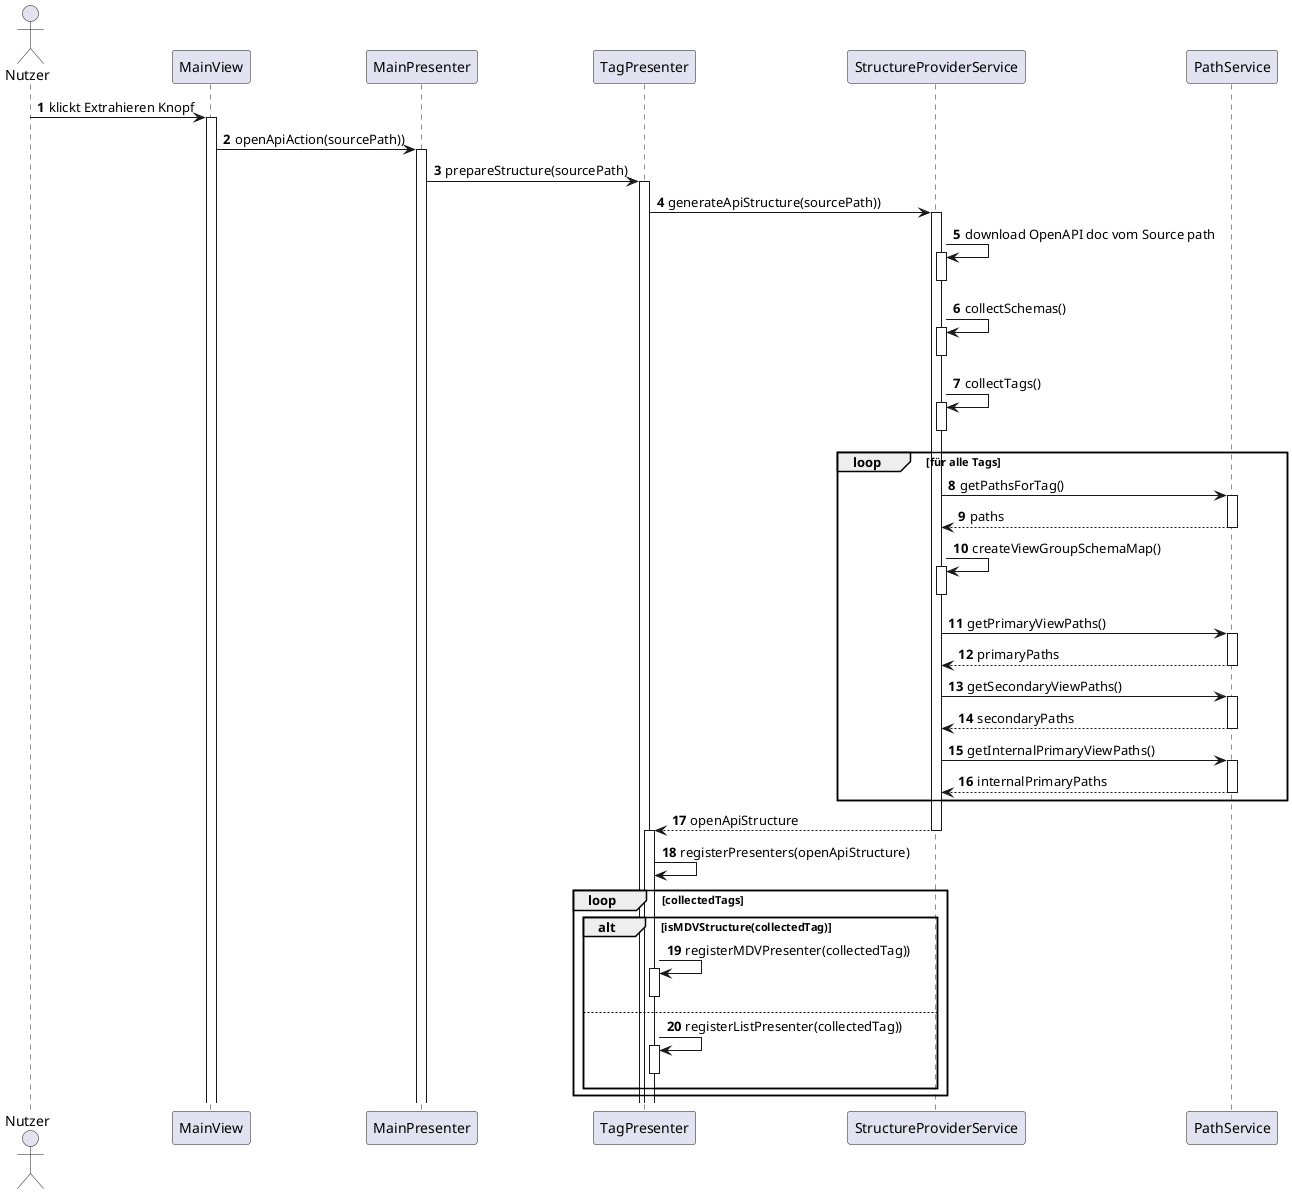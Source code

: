 @startuml
'https://plantuml.com/sequence-diagram

autonumber

actor Nutzer
Nutzer -> MainView: klickt Extrahieren Knopf
activate MainView
MainView -> MainPresenter: openApiAction(sourcePath))
activate MainPresenter
MainPresenter -> TagPresenter: prepareStructure(sourcePath)
activate TagPresenter
TagPresenter -> StructureProviderService: generateApiStructure(sourcePath))
activate StructureProviderService
StructureProviderService -> StructureProviderService: download OpenAPI doc vom Source path
activate StructureProviderService
deactivate StructureProviderService
StructureProviderService -> StructureProviderService: collectSchemas()
activate StructureProviderService
deactivate StructureProviderService
StructureProviderService -> StructureProviderService: collectTags()
activate StructureProviderService
deactivate StructureProviderService
loop für alle Tags
    StructureProviderService -> PathService:getPathsForTag()
    activate PathService
    PathService --> StructureProviderService: paths
    deactivate PathService
    StructureProviderService -> StructureProviderService: createViewGroupSchemaMap()
    activate StructureProviderService
    deactivate StructureProviderService
    StructureProviderService -> PathService: getPrimaryViewPaths()
    activate PathService
    PathService --> StructureProviderService: primaryPaths
    deactivate PathService
    StructureProviderService -> PathService: getSecondaryViewPaths()
    activate PathService
    PathService --> StructureProviderService: secondaryPaths
    deactivate PathService
    StructureProviderService -> PathService: getInternalPrimaryViewPaths()
    activate PathService
    PathService --> StructureProviderService: internalPrimaryPaths
    deactivate PathService
end
activate StructureProviderService
StructureProviderService --> TagPresenter: openApiStructure
deactivate StructureProviderService
deactivate StructureProviderService
activate TagPresenter
TagPresenter -> TagPresenter: registerPresenters(openApiStructure)

loop collectedTags
    alt isMDVStructure(collectedTag)
        TagPresenter -> TagPresenter: registerMDVPresenter(collectedTag))
        activate TagPresenter
        deactivate TagPresenter
    else
        TagPresenter -> TagPresenter: registerListPresenter(collectedTag))
        activate TagPresenter
                deactivate TagPresenter
    end
end
@enduml